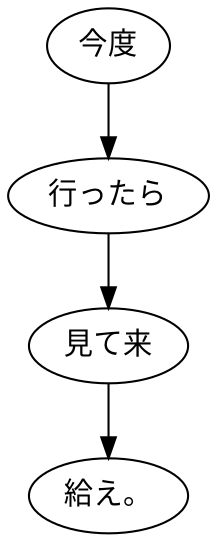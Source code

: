 digraph graph3690 {
	node0 [label="今度"];
	node1 [label="行ったら"];
	node2 [label="見て来"];
	node3 [label="給え。"];
	node0 -> node1;
	node1 -> node2;
	node2 -> node3;
}

